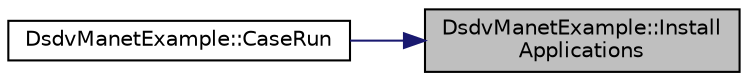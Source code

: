 digraph "DsdvManetExample::InstallApplications"
{
 // LATEX_PDF_SIZE
  edge [fontname="Helvetica",fontsize="10",labelfontname="Helvetica",labelfontsize="10"];
  node [fontname="Helvetica",fontsize="10",shape=record];
  rankdir="RL";
  Node1 [label="DsdvManetExample::Install\lApplications",height=0.2,width=0.4,color="black", fillcolor="grey75", style="filled", fontcolor="black",tooltip="Create data sinks and sources."];
  Node1 -> Node2 [dir="back",color="midnightblue",fontsize="10",style="solid",fontname="Helvetica"];
  Node2 [label="DsdvManetExample::CaseRun",height=0.2,width=0.4,color="black", fillcolor="white", style="filled",URL="$class_dsdv_manet_example.html#aa61b3622afce14d04f2cf656fba31f4d",tooltip="Run function."];
}
